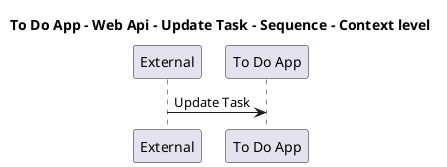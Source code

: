 @startuml

title To Do App - Web Api - Update Task - Sequence - Context level

participant "External" as C4InterFlow.SoftwareSystems.ExternalSystem
participant "To Do App" as ToDoAppExample.SoftwareSystems.ToDoApp

C4InterFlow.SoftwareSystems.ExternalSystem -> ToDoAppExample.SoftwareSystems.ToDoApp : Update Task


@enduml
